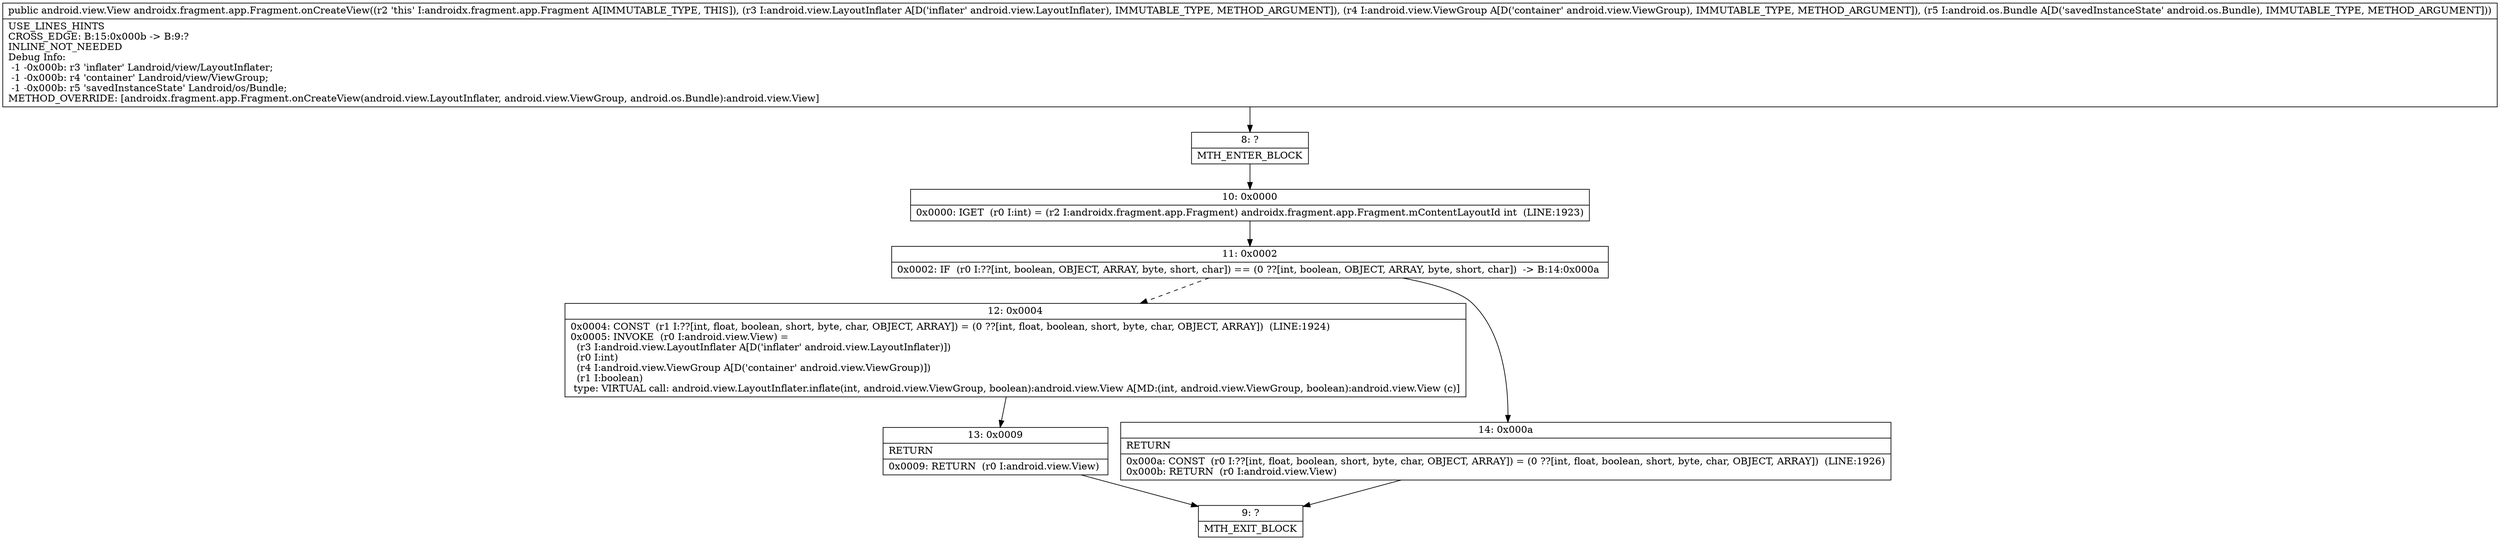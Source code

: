 digraph "CFG forandroidx.fragment.app.Fragment.onCreateView(Landroid\/view\/LayoutInflater;Landroid\/view\/ViewGroup;Landroid\/os\/Bundle;)Landroid\/view\/View;" {
Node_8 [shape=record,label="{8\:\ ?|MTH_ENTER_BLOCK\l}"];
Node_10 [shape=record,label="{10\:\ 0x0000|0x0000: IGET  (r0 I:int) = (r2 I:androidx.fragment.app.Fragment) androidx.fragment.app.Fragment.mContentLayoutId int  (LINE:1923)\l}"];
Node_11 [shape=record,label="{11\:\ 0x0002|0x0002: IF  (r0 I:??[int, boolean, OBJECT, ARRAY, byte, short, char]) == (0 ??[int, boolean, OBJECT, ARRAY, byte, short, char])  \-\> B:14:0x000a \l}"];
Node_12 [shape=record,label="{12\:\ 0x0004|0x0004: CONST  (r1 I:??[int, float, boolean, short, byte, char, OBJECT, ARRAY]) = (0 ??[int, float, boolean, short, byte, char, OBJECT, ARRAY])  (LINE:1924)\l0x0005: INVOKE  (r0 I:android.view.View) = \l  (r3 I:android.view.LayoutInflater A[D('inflater' android.view.LayoutInflater)])\l  (r0 I:int)\l  (r4 I:android.view.ViewGroup A[D('container' android.view.ViewGroup)])\l  (r1 I:boolean)\l type: VIRTUAL call: android.view.LayoutInflater.inflate(int, android.view.ViewGroup, boolean):android.view.View A[MD:(int, android.view.ViewGroup, boolean):android.view.View (c)]\l}"];
Node_13 [shape=record,label="{13\:\ 0x0009|RETURN\l|0x0009: RETURN  (r0 I:android.view.View) \l}"];
Node_9 [shape=record,label="{9\:\ ?|MTH_EXIT_BLOCK\l}"];
Node_14 [shape=record,label="{14\:\ 0x000a|RETURN\l|0x000a: CONST  (r0 I:??[int, float, boolean, short, byte, char, OBJECT, ARRAY]) = (0 ??[int, float, boolean, short, byte, char, OBJECT, ARRAY])  (LINE:1926)\l0x000b: RETURN  (r0 I:android.view.View) \l}"];
MethodNode[shape=record,label="{public android.view.View androidx.fragment.app.Fragment.onCreateView((r2 'this' I:androidx.fragment.app.Fragment A[IMMUTABLE_TYPE, THIS]), (r3 I:android.view.LayoutInflater A[D('inflater' android.view.LayoutInflater), IMMUTABLE_TYPE, METHOD_ARGUMENT]), (r4 I:android.view.ViewGroup A[D('container' android.view.ViewGroup), IMMUTABLE_TYPE, METHOD_ARGUMENT]), (r5 I:android.os.Bundle A[D('savedInstanceState' android.os.Bundle), IMMUTABLE_TYPE, METHOD_ARGUMENT]))  | USE_LINES_HINTS\lCROSS_EDGE: B:15:0x000b \-\> B:9:?\lINLINE_NOT_NEEDED\lDebug Info:\l  \-1 \-0x000b: r3 'inflater' Landroid\/view\/LayoutInflater;\l  \-1 \-0x000b: r4 'container' Landroid\/view\/ViewGroup;\l  \-1 \-0x000b: r5 'savedInstanceState' Landroid\/os\/Bundle;\lMETHOD_OVERRIDE: [androidx.fragment.app.Fragment.onCreateView(android.view.LayoutInflater, android.view.ViewGroup, android.os.Bundle):android.view.View]\l}"];
MethodNode -> Node_8;Node_8 -> Node_10;
Node_10 -> Node_11;
Node_11 -> Node_12[style=dashed];
Node_11 -> Node_14;
Node_12 -> Node_13;
Node_13 -> Node_9;
Node_14 -> Node_9;
}

